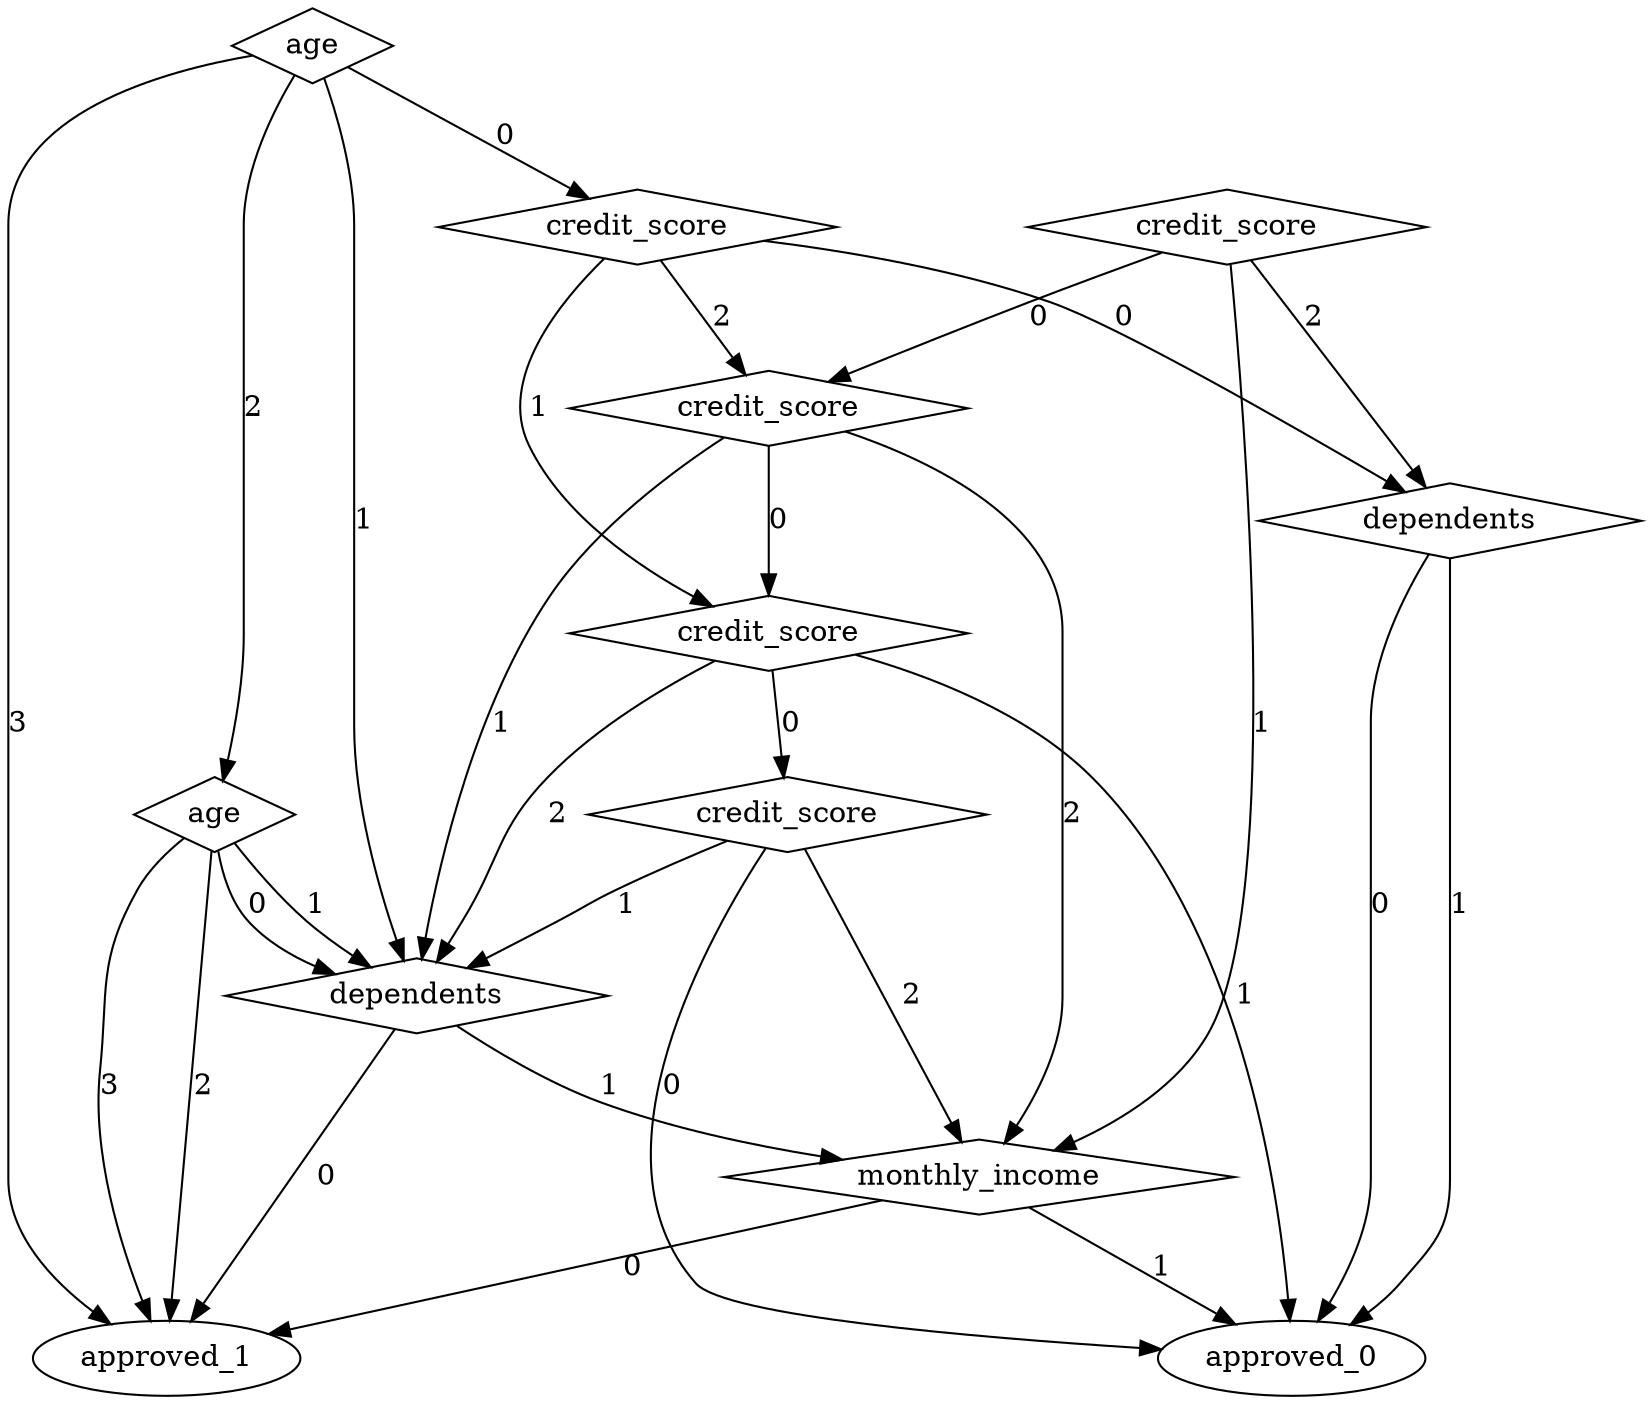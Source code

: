 digraph {
node [label=approved_0,style=""] approved_0
node [label=approved_1,style=""] approved_1
node [label=approved_1,style=""] approved_1
node [label=approved_1,style=""] approved_1
node [label=approved_1,style=""] approved_1
node [label=approved_0,style=""] approved_0
node [label=approved_0,style=""] approved_0
node [label=approved_0,style=""] approved_0
node [label=approved_0,style=""] approved_0
node [label=approved_1,style=""] approved_1
node [label=monthly_income,shape="diamond",style=""] 9
node [label=dependents,shape="diamond",style=""] 8
node [label=age,shape="diamond",style=""] 7
node [label=credit_score,shape="diamond",style=""] 6
node [label=credit_score,shape="diamond",style=""] 5
node [label=credit_score,shape="diamond",style=""] 4
node [label=dependents,shape="diamond",style=""] 3
node [label=credit_score,shape="diamond",style=""] 2
node [label=credit_score,shape="diamond",style=""] 1
node [label=age,shape="diamond",style=""] 0

9 -> approved_0 [label="1"]
9 -> approved_1 [label="0"]
8 -> 9 [label="1"]
8 -> approved_1 [label="0"]
7 -> approved_1 [label="3"]
7 -> approved_1 [label="2"]
7 -> 8 [label="1"]
7 -> 8 [label="0"]
6 -> 9 [label="2"]
6 -> 8 [label="1"]
6 -> approved_0 [label="0"]
5 -> 8 [label="2"]
5 -> approved_0 [label="1"]
5 -> 6 [label="0"]
4 -> 9 [label="2"]
4 -> 8 [label="1"]
4 -> 5 [label="0"]
3 -> approved_0 [label="1"]
3 -> approved_0 [label="0"]
2 -> 3 [label="2"]
2 -> 9 [label="1"]
2 -> 4 [label="0"]
1 -> 4 [label="2"]
1 -> 5 [label="1"]
1 -> 3 [label="0"]
0 -> approved_1 [label="3"]
0 -> 7 [label="2"]
0 -> 8 [label="1"]
0 -> 1 [label="0"]
}